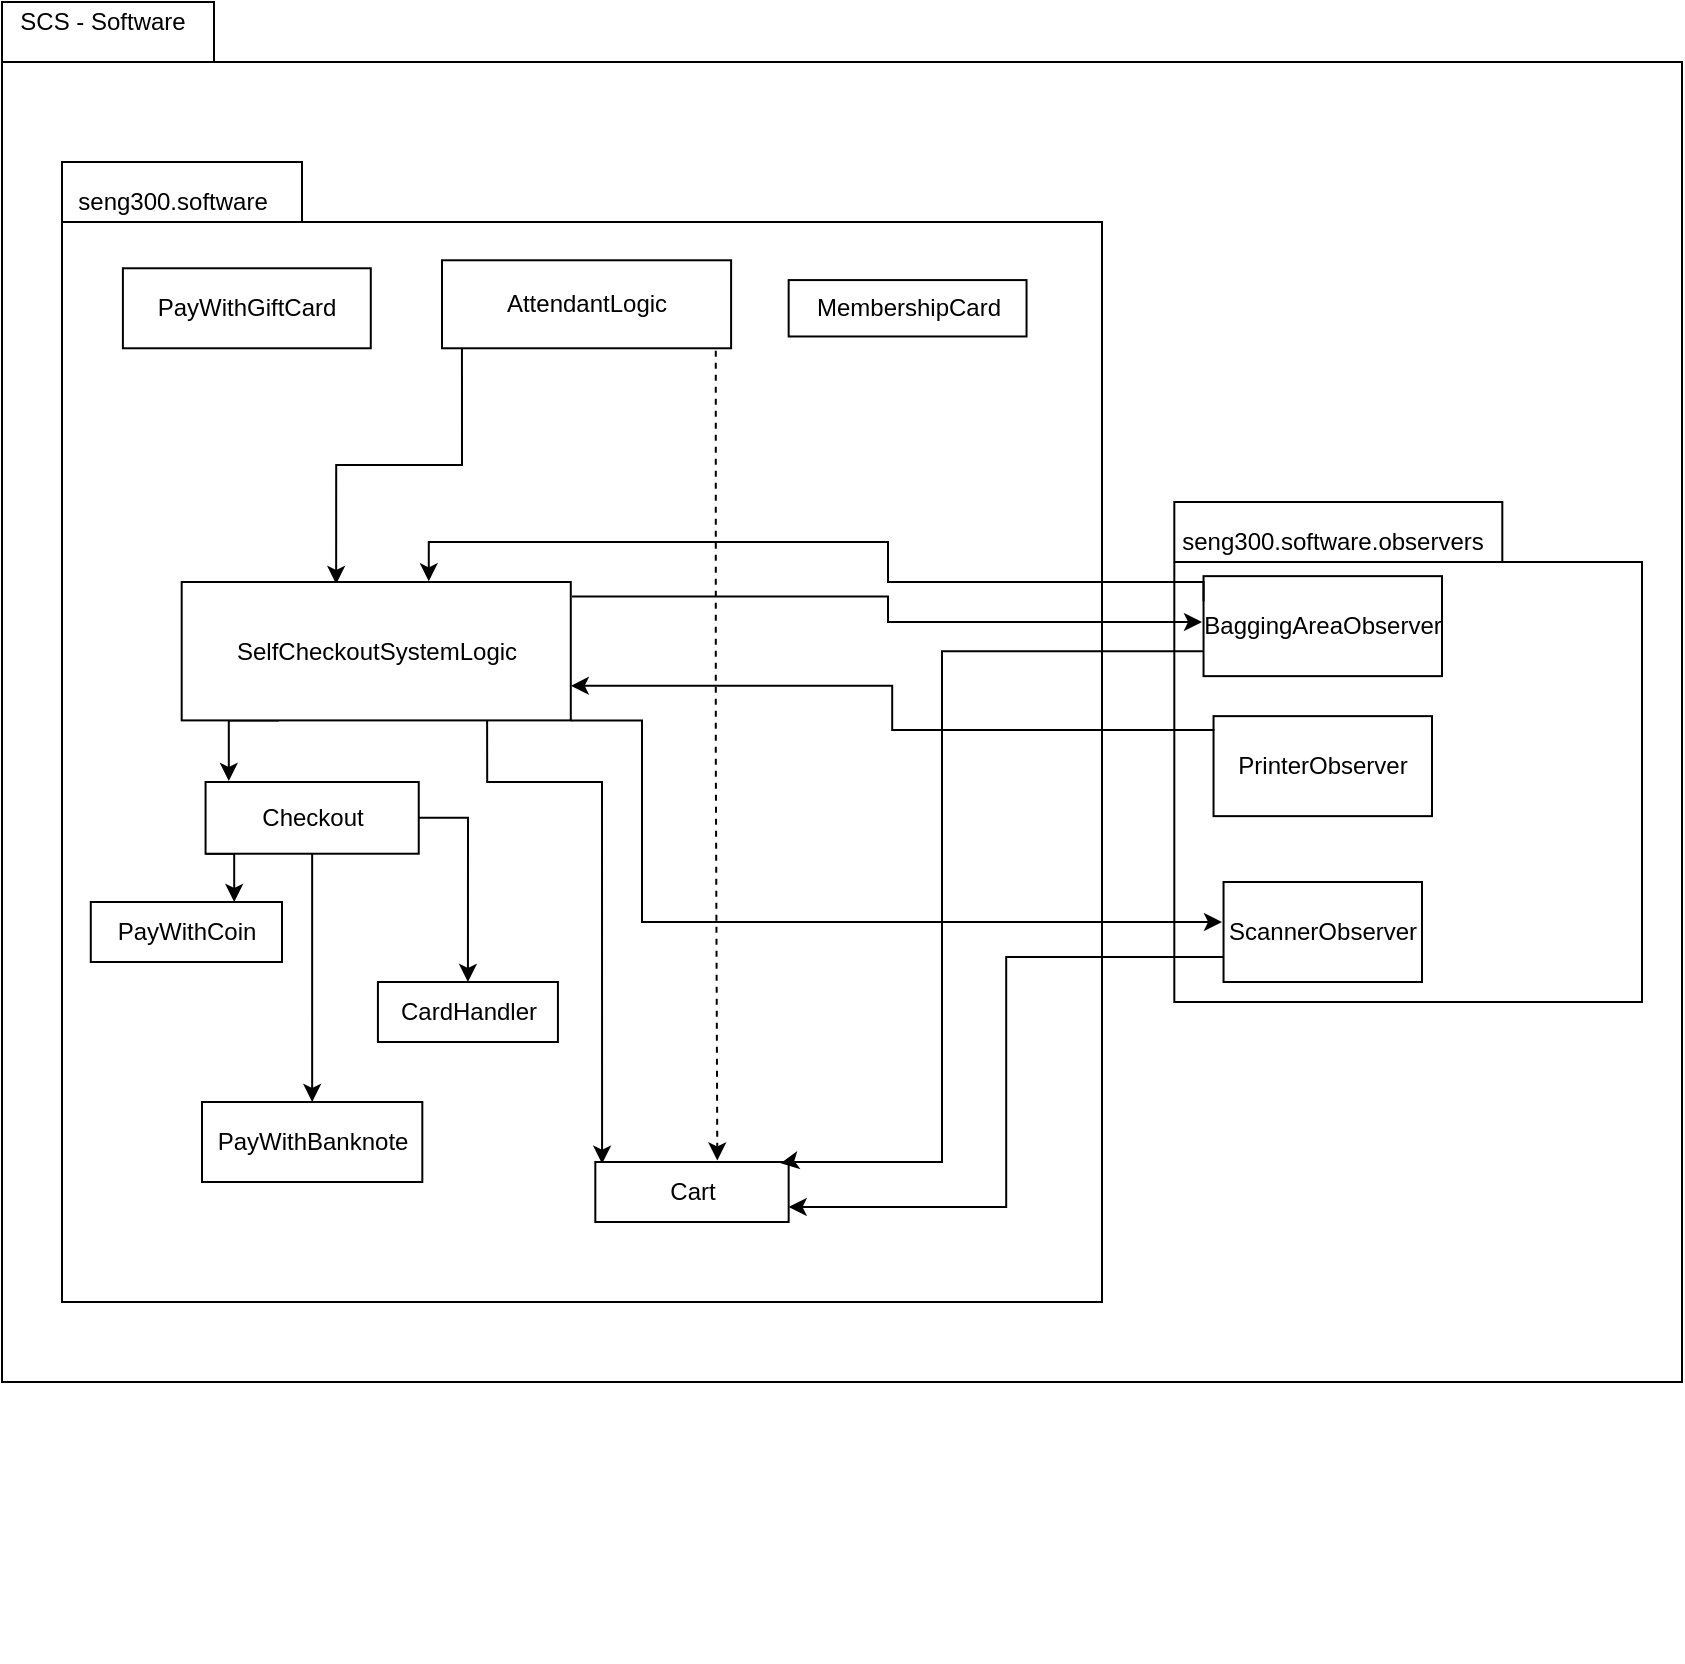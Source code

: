 <mxfile version="17.4.2" type="github">
  <diagram id="HnOyxlJ-ctCtCgGOy-em" name="Page-1">
    <mxGraphModel dx="2031" dy="1134" grid="1" gridSize="10" guides="1" tooltips="1" connect="1" arrows="1" fold="1" page="1" pageScale="1" pageWidth="850" pageHeight="1100" math="0" shadow="0">
      <root>
        <mxCell id="0" />
        <mxCell id="1" parent="0" />
        <mxCell id="I9chZcu04pysqQ9eTI8z-3" value="" style="group" vertex="1" connectable="0" parent="1">
          <mxGeometry y="90" width="840" height="690" as="geometry" />
        </mxCell>
        <mxCell id="I9chZcu04pysqQ9eTI8z-1" value="" style="shape=folder;fontStyle=1;spacingTop=10;tabWidth=106;tabHeight=30;tabPosition=left;html=1;" vertex="1" parent="I9chZcu04pysqQ9eTI8z-3">
          <mxGeometry width="840" height="690" as="geometry" />
        </mxCell>
        <mxCell id="I9chZcu04pysqQ9eTI8z-2" value="SCS - Software" style="text;html=1;align=center;verticalAlign=middle;resizable=0;points=[];autosize=1;strokeColor=none;fillColor=none;" vertex="1" parent="I9chZcu04pysqQ9eTI8z-3">
          <mxGeometry width="100" height="20" as="geometry" />
        </mxCell>
        <mxCell id="rO6rdlYEpea-SLUKsP3Y-7" value="" style="group" parent="1" vertex="1" connectable="0">
          <mxGeometry x="30" y="170" width="790" height="750" as="geometry" />
        </mxCell>
        <mxCell id="rO6rdlYEpea-SLUKsP3Y-3" value="" style="shape=folder;fontStyle=1;spacingTop=10;tabWidth=120;tabHeight=30;tabPosition=left;html=1;" parent="rO6rdlYEpea-SLUKsP3Y-7" vertex="1">
          <mxGeometry width="520" height="570" as="geometry" />
        </mxCell>
        <mxCell id="rO6rdlYEpea-SLUKsP3Y-4" value="seng300.software" style="text;html=1;align=center;verticalAlign=middle;resizable=0;points=[];autosize=1;strokeColor=none;fillColor=none;" parent="rO6rdlYEpea-SLUKsP3Y-7" vertex="1">
          <mxGeometry y="10" width="110" height="20" as="geometry" />
        </mxCell>
        <mxCell id="rO6rdlYEpea-SLUKsP3Y-11" value="PayWithGiftCard" style="html=1;" parent="rO6rdlYEpea-SLUKsP3Y-7" vertex="1">
          <mxGeometry x="30.45" y="53.14" width="123.94" height="40" as="geometry" />
        </mxCell>
        <mxCell id="rO6rdlYEpea-SLUKsP3Y-13" value="MembershipCard" style="html=1;" parent="rO6rdlYEpea-SLUKsP3Y-7" vertex="1">
          <mxGeometry x="363.33" y="59.04" width="118.94" height="28.2" as="geometry" />
        </mxCell>
        <mxCell id="rO6rdlYEpea-SLUKsP3Y-31" style="edgeStyle=orthogonalEdgeStyle;rounded=0;orthogonalLoop=1;jettySize=auto;html=1;exitX=0.069;exitY=1;exitDx=0;exitDy=0;entryX=0.397;entryY=0.014;entryDx=0;entryDy=0;entryPerimeter=0;exitPerimeter=0;" parent="rO6rdlYEpea-SLUKsP3Y-7" source="rO6rdlYEpea-SLUKsP3Y-12" target="rO6rdlYEpea-SLUKsP3Y-14" edge="1">
          <mxGeometry relative="1" as="geometry" />
        </mxCell>
        <mxCell id="rO6rdlYEpea-SLUKsP3Y-52" style="edgeStyle=orthogonalEdgeStyle;rounded=0;orthogonalLoop=1;jettySize=auto;html=1;exitX=0.947;exitY=1.029;exitDx=0;exitDy=0;entryX=0.631;entryY=-0.025;entryDx=0;entryDy=0;entryPerimeter=0;exitPerimeter=0;dashed=1;" parent="rO6rdlYEpea-SLUKsP3Y-7" source="rO6rdlYEpea-SLUKsP3Y-12" target="rO6rdlYEpea-SLUKsP3Y-19" edge="1">
          <mxGeometry relative="1" as="geometry">
            <Array as="points" />
          </mxGeometry>
        </mxCell>
        <mxCell id="rO6rdlYEpea-SLUKsP3Y-12" value="AttendantLogic" style="html=1;" parent="rO6rdlYEpea-SLUKsP3Y-7" vertex="1">
          <mxGeometry x="190" y="49.14" width="144.55" height="44" as="geometry" />
        </mxCell>
        <mxCell id="rO6rdlYEpea-SLUKsP3Y-35" style="edgeStyle=orthogonalEdgeStyle;rounded=0;orthogonalLoop=1;jettySize=auto;html=1;exitX=0.785;exitY=0.995;exitDx=0;exitDy=0;entryX=0.035;entryY=0.028;entryDx=0;entryDy=0;exitPerimeter=0;entryPerimeter=0;" parent="rO6rdlYEpea-SLUKsP3Y-7" source="rO6rdlYEpea-SLUKsP3Y-14" target="rO6rdlYEpea-SLUKsP3Y-19" edge="1">
          <mxGeometry relative="1" as="geometry">
            <Array as="points">
              <mxPoint x="213" y="310" />
              <mxPoint x="270" y="310" />
            </Array>
          </mxGeometry>
        </mxCell>
        <mxCell id="rO6rdlYEpea-SLUKsP3Y-45" style="edgeStyle=orthogonalEdgeStyle;rounded=0;orthogonalLoop=1;jettySize=auto;html=1;exitX=0.25;exitY=1;exitDx=0;exitDy=0;entryX=0.109;entryY=-0.014;entryDx=0;entryDy=0;entryPerimeter=0;" parent="rO6rdlYEpea-SLUKsP3Y-7" source="rO6rdlYEpea-SLUKsP3Y-14" target="rO6rdlYEpea-SLUKsP3Y-15" edge="1">
          <mxGeometry relative="1" as="geometry" />
        </mxCell>
        <mxCell id="rO6rdlYEpea-SLUKsP3Y-14" value="SelfCheckoutSystemLogic" style="html=1;" parent="rO6rdlYEpea-SLUKsP3Y-7" vertex="1">
          <mxGeometry x="59.84" y="210" width="194.55" height="69.2" as="geometry" />
        </mxCell>
        <mxCell id="rO6rdlYEpea-SLUKsP3Y-33" style="edgeStyle=orthogonalEdgeStyle;rounded=0;orthogonalLoop=1;jettySize=auto;html=1;exitX=1;exitY=0.5;exitDx=0;exitDy=0;entryX=0.5;entryY=0;entryDx=0;entryDy=0;" parent="rO6rdlYEpea-SLUKsP3Y-7" source="rO6rdlYEpea-SLUKsP3Y-15" target="rO6rdlYEpea-SLUKsP3Y-17" edge="1">
          <mxGeometry relative="1" as="geometry" />
        </mxCell>
        <mxCell id="rO6rdlYEpea-SLUKsP3Y-34" style="edgeStyle=orthogonalEdgeStyle;rounded=0;orthogonalLoop=1;jettySize=auto;html=1;exitX=0.5;exitY=1;exitDx=0;exitDy=0;entryX=0.5;entryY=0;entryDx=0;entryDy=0;" parent="rO6rdlYEpea-SLUKsP3Y-7" source="rO6rdlYEpea-SLUKsP3Y-15" target="rO6rdlYEpea-SLUKsP3Y-18" edge="1">
          <mxGeometry relative="1" as="geometry" />
        </mxCell>
        <mxCell id="rO6rdlYEpea-SLUKsP3Y-43" style="edgeStyle=orthogonalEdgeStyle;rounded=0;orthogonalLoop=1;jettySize=auto;html=1;exitX=0;exitY=1;exitDx=0;exitDy=0;entryX=0.75;entryY=0;entryDx=0;entryDy=0;" parent="rO6rdlYEpea-SLUKsP3Y-7" source="rO6rdlYEpea-SLUKsP3Y-15" target="rO6rdlYEpea-SLUKsP3Y-16" edge="1">
          <mxGeometry relative="1" as="geometry" />
        </mxCell>
        <mxCell id="rO6rdlYEpea-SLUKsP3Y-15" value="Checkout" style="html=1;" parent="rO6rdlYEpea-SLUKsP3Y-7" vertex="1">
          <mxGeometry x="71.78" y="310" width="106.59" height="35.86" as="geometry" />
        </mxCell>
        <mxCell id="rO6rdlYEpea-SLUKsP3Y-19" value="Cart" style="html=1;" parent="rO6rdlYEpea-SLUKsP3Y-7" vertex="1">
          <mxGeometry x="266.66" y="500" width="96.67" height="30" as="geometry" />
        </mxCell>
        <mxCell id="rO6rdlYEpea-SLUKsP3Y-18" value="PayWithBanknote" style="html=1;" parent="rO6rdlYEpea-SLUKsP3Y-7" vertex="1">
          <mxGeometry x="70.0" y="470" width="110.16" height="40" as="geometry" />
        </mxCell>
        <mxCell id="rO6rdlYEpea-SLUKsP3Y-17" value="CardHandler" style="html=1;" parent="rO6rdlYEpea-SLUKsP3Y-7" vertex="1">
          <mxGeometry x="157.96" y="410" width="90" height="30" as="geometry" />
        </mxCell>
        <mxCell id="rO6rdlYEpea-SLUKsP3Y-16" value="PayWithCoin" style="html=1;" parent="rO6rdlYEpea-SLUKsP3Y-7" vertex="1">
          <mxGeometry x="14.39" y="370" width="95.61" height="30" as="geometry" />
        </mxCell>
        <mxCell id="rO6rdlYEpea-SLUKsP3Y-26" value="" style="group" parent="rO6rdlYEpea-SLUKsP3Y-7" vertex="1" connectable="0">
          <mxGeometry x="550" y="170" width="240" height="250" as="geometry" />
        </mxCell>
        <mxCell id="rO6rdlYEpea-SLUKsP3Y-9" value="" style="shape=folder;fontStyle=1;spacingTop=10;tabWidth=164;tabHeight=30;tabPosition=left;html=1;" parent="rO6rdlYEpea-SLUKsP3Y-26" vertex="1">
          <mxGeometry x="6.154" width="233.846" height="250" as="geometry" />
        </mxCell>
        <mxCell id="rO6rdlYEpea-SLUKsP3Y-10" value="seng300.software.observers" style="text;html=1;align=center;verticalAlign=middle;resizable=0;points=[];autosize=1;strokeColor=none;fillColor=none;" parent="rO6rdlYEpea-SLUKsP3Y-26" vertex="1">
          <mxGeometry y="10" width="170" height="20" as="geometry" />
        </mxCell>
        <mxCell id="rO6rdlYEpea-SLUKsP3Y-20" value="PrinterObserver" style="html=1;" parent="rO6rdlYEpea-SLUKsP3Y-26" vertex="1">
          <mxGeometry x="25.77" y="107.07" width="109.23" height="50" as="geometry" />
        </mxCell>
        <mxCell id="rO6rdlYEpea-SLUKsP3Y-21" value="ScannerObserver" style="html=1;" parent="rO6rdlYEpea-SLUKsP3Y-26" vertex="1">
          <mxGeometry x="30.77" y="190" width="99.23" height="50" as="geometry" />
        </mxCell>
        <mxCell id="rO6rdlYEpea-SLUKsP3Y-22" value="BaggingAreaObserver" style="html=1;" parent="rO6rdlYEpea-SLUKsP3Y-26" vertex="1">
          <mxGeometry x="20.77" y="37.07" width="119.23" height="50" as="geometry" />
        </mxCell>
        <mxCell id="rO6rdlYEpea-SLUKsP3Y-46" style="edgeStyle=orthogonalEdgeStyle;rounded=0;orthogonalLoop=1;jettySize=auto;html=1;exitX=1;exitY=1;exitDx=0;exitDy=0;" parent="rO6rdlYEpea-SLUKsP3Y-7" source="rO6rdlYEpea-SLUKsP3Y-14" edge="1">
          <mxGeometry relative="1" as="geometry">
            <mxPoint x="580" y="380" as="targetPoint" />
            <Array as="points">
              <mxPoint x="290" y="279" />
              <mxPoint x="290" y="380" />
            </Array>
          </mxGeometry>
        </mxCell>
        <mxCell id="rO6rdlYEpea-SLUKsP3Y-36" style="edgeStyle=orthogonalEdgeStyle;rounded=0;orthogonalLoop=1;jettySize=auto;html=1;exitX=0;exitY=0.25;exitDx=0;exitDy=0;entryX=0.635;entryY=-0.005;entryDx=0;entryDy=0;entryPerimeter=0;" parent="rO6rdlYEpea-SLUKsP3Y-7" source="rO6rdlYEpea-SLUKsP3Y-22" target="rO6rdlYEpea-SLUKsP3Y-14" edge="1">
          <mxGeometry relative="1" as="geometry">
            <Array as="points">
              <mxPoint x="571" y="210" />
              <mxPoint x="413" y="210" />
              <mxPoint x="413" y="190" />
              <mxPoint x="183" y="190" />
            </Array>
          </mxGeometry>
        </mxCell>
        <mxCell id="rO6rdlYEpea-SLUKsP3Y-42" style="edgeStyle=orthogonalEdgeStyle;rounded=0;orthogonalLoop=1;jettySize=auto;html=1;exitX=0.004;exitY=0.139;exitDx=0;exitDy=0;entryX=1;entryY=0.75;entryDx=0;entryDy=0;exitPerimeter=0;" parent="rO6rdlYEpea-SLUKsP3Y-7" source="rO6rdlYEpea-SLUKsP3Y-20" target="rO6rdlYEpea-SLUKsP3Y-14" edge="1">
          <mxGeometry relative="1" as="geometry" />
        </mxCell>
        <mxCell id="rO6rdlYEpea-SLUKsP3Y-48" style="edgeStyle=orthogonalEdgeStyle;rounded=0;orthogonalLoop=1;jettySize=auto;html=1;exitX=1.003;exitY=0.104;exitDx=0;exitDy=0;exitPerimeter=0;" parent="rO6rdlYEpea-SLUKsP3Y-7" source="rO6rdlYEpea-SLUKsP3Y-14" edge="1">
          <mxGeometry relative="1" as="geometry">
            <mxPoint x="570" y="230" as="targetPoint" />
            <Array as="points">
              <mxPoint x="413" y="217" />
              <mxPoint x="413" y="230" />
            </Array>
          </mxGeometry>
        </mxCell>
        <mxCell id="rO6rdlYEpea-SLUKsP3Y-53" style="edgeStyle=orthogonalEdgeStyle;rounded=0;orthogonalLoop=1;jettySize=auto;html=1;exitX=0;exitY=0.75;exitDx=0;exitDy=0;entryX=0.959;entryY=0.021;entryDx=0;entryDy=0;entryPerimeter=0;" parent="rO6rdlYEpea-SLUKsP3Y-7" source="rO6rdlYEpea-SLUKsP3Y-22" target="rO6rdlYEpea-SLUKsP3Y-19" edge="1">
          <mxGeometry relative="1" as="geometry">
            <Array as="points">
              <mxPoint x="440" y="245" />
              <mxPoint x="440" y="500" />
              <mxPoint x="363" y="500" />
            </Array>
          </mxGeometry>
        </mxCell>
        <mxCell id="rO6rdlYEpea-SLUKsP3Y-54" style="edgeStyle=orthogonalEdgeStyle;rounded=0;orthogonalLoop=1;jettySize=auto;html=1;exitX=0;exitY=0.75;exitDx=0;exitDy=0;entryX=1;entryY=0.75;entryDx=0;entryDy=0;" parent="rO6rdlYEpea-SLUKsP3Y-7" source="rO6rdlYEpea-SLUKsP3Y-21" target="rO6rdlYEpea-SLUKsP3Y-19" edge="1">
          <mxGeometry relative="1" as="geometry" />
        </mxCell>
      </root>
    </mxGraphModel>
  </diagram>
</mxfile>
